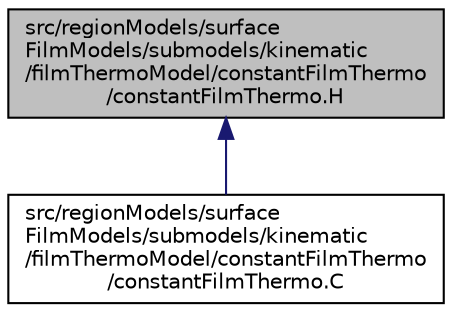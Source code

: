 digraph "src/regionModels/surfaceFilmModels/submodels/kinematic/filmThermoModel/constantFilmThermo/constantFilmThermo.H"
{
  bgcolor="transparent";
  edge [fontname="Helvetica",fontsize="10",labelfontname="Helvetica",labelfontsize="10"];
  node [fontname="Helvetica",fontsize="10",shape=record];
  Node1 [label="src/regionModels/surface\lFilmModels/submodels/kinematic\l/filmThermoModel/constantFilmThermo\l/constantFilmThermo.H",height=0.2,width=0.4,color="black", fillcolor="grey75", style="filled", fontcolor="black"];
  Node1 -> Node2 [dir="back",color="midnightblue",fontsize="10",style="solid",fontname="Helvetica"];
  Node2 [label="src/regionModels/surface\lFilmModels/submodels/kinematic\l/filmThermoModel/constantFilmThermo\l/constantFilmThermo.C",height=0.2,width=0.4,color="black",URL="$a09452.html"];
}
